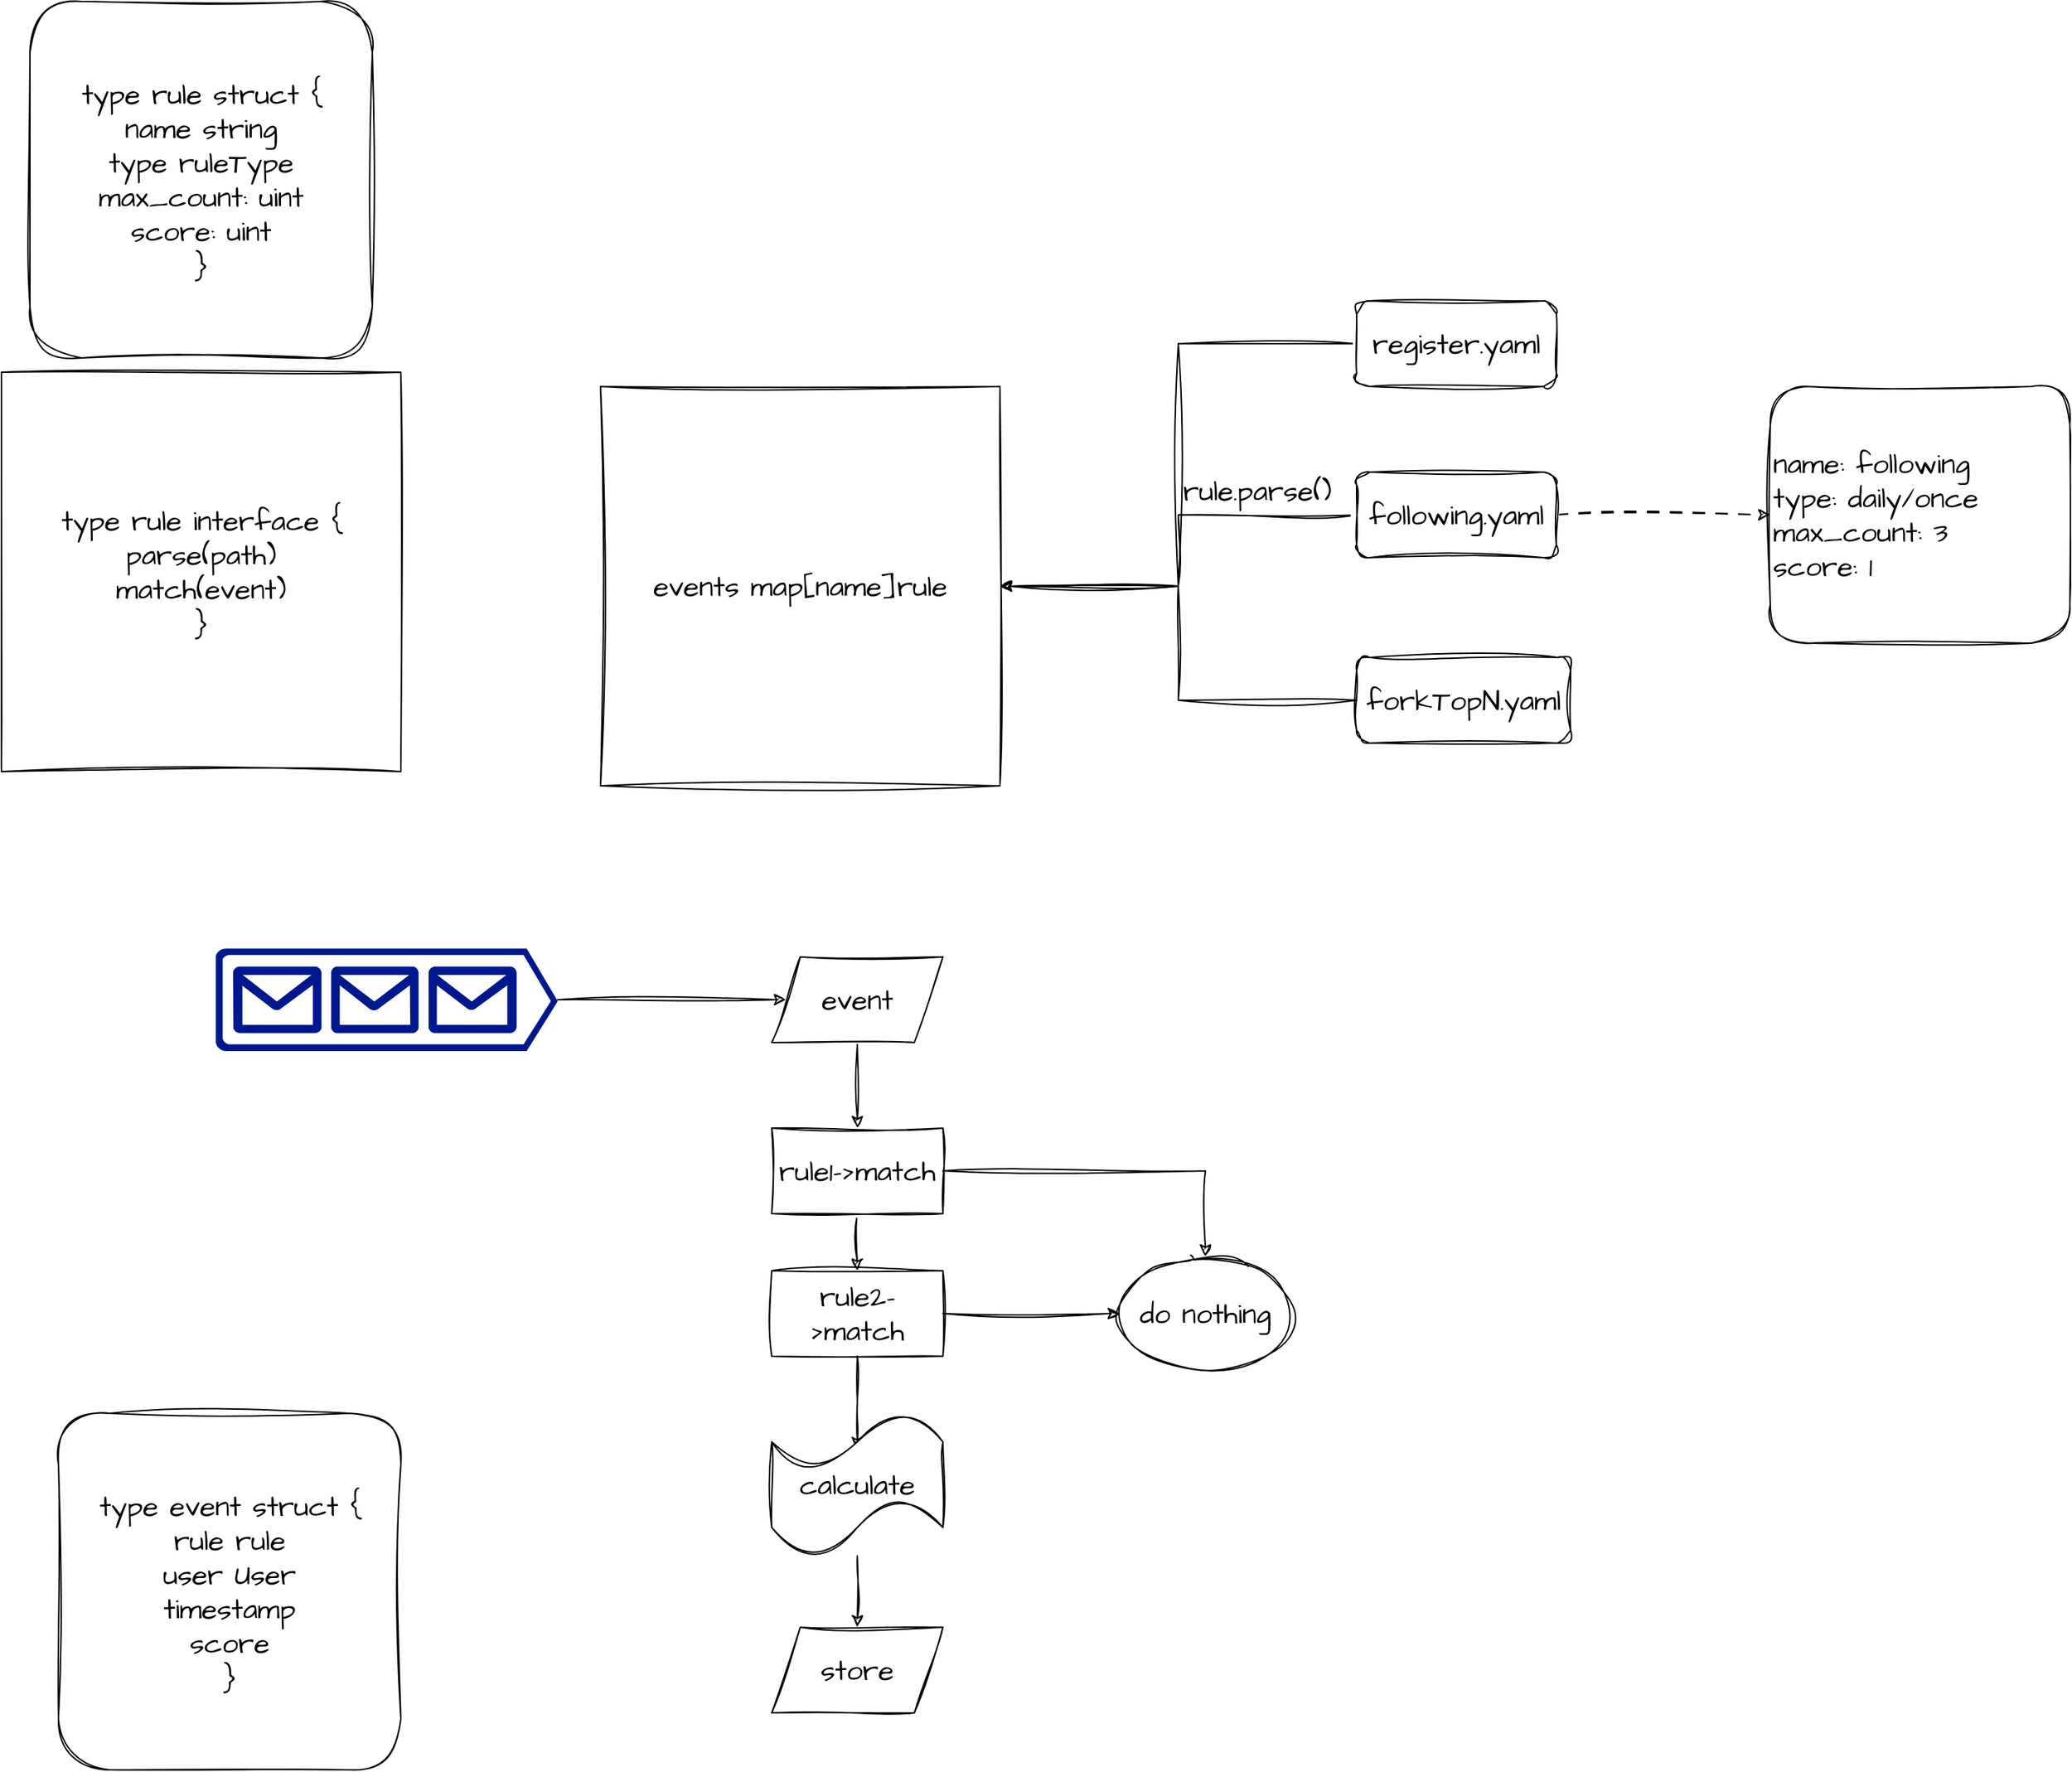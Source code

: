 <mxfile version="21.6.2" type="github">
  <diagram name="第 1 页" id="BolXNVVpIZIhIXVeaR8c">
    <mxGraphModel dx="2901" dy="2283" grid="1" gridSize="10" guides="1" tooltips="1" connect="1" arrows="1" fold="1" page="1" pageScale="1" pageWidth="827" pageHeight="1169" math="0" shadow="0">
      <root>
        <mxCell id="0" />
        <mxCell id="1" parent="0" />
        <mxCell id="87tInjC2edGsik2WXahm-5" style="edgeStyle=orthogonalEdgeStyle;rounded=0;sketch=1;hachureGap=4;jiggle=2;curveFitting=1;orthogonalLoop=1;jettySize=auto;html=1;fontFamily=Architects Daughter;fontSource=https%3A%2F%2Ffonts.googleapis.com%2Fcss%3Ffamily%3DArchitects%2BDaughter;fontSize=16;" parent="1" source="87tInjC2edGsik2WXahm-1" target="87tInjC2edGsik2WXahm-2" edge="1">
          <mxGeometry relative="1" as="geometry" />
        </mxCell>
        <mxCell id="x6LhOUr76Hx3rRvB5yDU-4" style="edgeStyle=orthogonalEdgeStyle;rounded=0;sketch=1;hachureGap=4;jiggle=2;curveFitting=1;orthogonalLoop=1;jettySize=auto;html=1;fontFamily=Architects Daughter;fontSource=https%3A%2F%2Ffonts.googleapis.com%2Fcss%3Ffamily%3DArchitects%2BDaughter;fontSize=16;" edge="1" parent="1" source="87tInjC2edGsik2WXahm-1" target="x6LhOUr76Hx3rRvB5yDU-3">
          <mxGeometry relative="1" as="geometry" />
        </mxCell>
        <mxCell id="87tInjC2edGsik2WXahm-1" value="rule1-&amp;gt;match" style="rounded=0;whiteSpace=wrap;html=1;sketch=1;hachureGap=4;jiggle=2;curveFitting=1;fontFamily=Architects Daughter;fontSource=https%3A%2F%2Ffonts.googleapis.com%2Fcss%3Ffamily%3DArchitects%2BDaughter;fontSize=20;" parent="1" vertex="1">
          <mxGeometry x="170" y="300" width="120" height="60" as="geometry" />
        </mxCell>
        <mxCell id="87tInjC2edGsik2WXahm-8" style="edgeStyle=orthogonalEdgeStyle;rounded=0;sketch=1;hachureGap=4;jiggle=2;curveFitting=1;orthogonalLoop=1;jettySize=auto;html=1;entryX=0.5;entryY=0;entryDx=0;entryDy=0;fontFamily=Architects Daughter;fontSource=https%3A%2F%2Ffonts.googleapis.com%2Fcss%3Ffamily%3DArchitects%2BDaughter;fontSize=16;" parent="1" source="87tInjC2edGsik2WXahm-2" edge="1">
          <mxGeometry relative="1" as="geometry">
            <mxPoint x="230" y="525" as="targetPoint" />
          </mxGeometry>
        </mxCell>
        <mxCell id="x6LhOUr76Hx3rRvB5yDU-5" style="edgeStyle=orthogonalEdgeStyle;rounded=0;sketch=1;hachureGap=4;jiggle=2;curveFitting=1;orthogonalLoop=1;jettySize=auto;html=1;fontFamily=Architects Daughter;fontSource=https%3A%2F%2Ffonts.googleapis.com%2Fcss%3Ffamily%3DArchitects%2BDaughter;fontSize=16;" edge="1" parent="1" source="87tInjC2edGsik2WXahm-2" target="x6LhOUr76Hx3rRvB5yDU-3">
          <mxGeometry relative="1" as="geometry" />
        </mxCell>
        <mxCell id="87tInjC2edGsik2WXahm-2" value="rule2-&amp;gt;match" style="rounded=0;whiteSpace=wrap;html=1;sketch=1;hachureGap=4;jiggle=2;curveFitting=1;fontFamily=Architects Daughter;fontSource=https%3A%2F%2Ffonts.googleapis.com%2Fcss%3Ffamily%3DArchitects%2BDaughter;fontSize=20;" parent="1" vertex="1">
          <mxGeometry x="170" y="400" width="120" height="60" as="geometry" />
        </mxCell>
        <mxCell id="87tInjC2edGsik2WXahm-4" style="edgeStyle=orthogonalEdgeStyle;rounded=0;sketch=1;hachureGap=4;jiggle=2;curveFitting=1;orthogonalLoop=1;jettySize=auto;html=1;fontFamily=Architects Daughter;fontSource=https%3A%2F%2Ffonts.googleapis.com%2Fcss%3Ffamily%3DArchitects%2BDaughter;fontSize=16;" parent="1" source="87tInjC2edGsik2WXahm-3" target="87tInjC2edGsik2WXahm-1" edge="1">
          <mxGeometry relative="1" as="geometry" />
        </mxCell>
        <mxCell id="87tInjC2edGsik2WXahm-3" value="event" style="shape=parallelogram;perimeter=parallelogramPerimeter;whiteSpace=wrap;html=1;fixedSize=1;sketch=1;hachureGap=4;jiggle=2;curveFitting=1;fontFamily=Architects Daughter;fontSource=https%3A%2F%2Ffonts.googleapis.com%2Fcss%3Ffamily%3DArchitects%2BDaughter;fontSize=20;" parent="1" vertex="1">
          <mxGeometry x="170" y="180" width="120" height="60" as="geometry" />
        </mxCell>
        <mxCell id="87tInjC2edGsik2WXahm-6" value="&lt;div&gt;type rule interface {&lt;/div&gt;&lt;div&gt;parse(path)&lt;br&gt;&lt;/div&gt;&lt;div&gt;match(event)&lt;/div&gt;&lt;div&gt;}&lt;br&gt;&lt;/div&gt;" style="whiteSpace=wrap;html=1;aspect=fixed;sketch=1;hachureGap=4;jiggle=2;curveFitting=1;fontFamily=Architects Daughter;fontSource=https%3A%2F%2Ffonts.googleapis.com%2Fcss%3Ffamily%3DArchitects%2BDaughter;fontSize=20;" parent="1" vertex="1">
          <mxGeometry x="-370" y="-230" width="280" height="280" as="geometry" />
        </mxCell>
        <mxCell id="x6LhOUr76Hx3rRvB5yDU-7" style="edgeStyle=orthogonalEdgeStyle;rounded=0;sketch=1;hachureGap=4;jiggle=2;curveFitting=1;orthogonalLoop=1;jettySize=auto;html=1;entryX=0.5;entryY=0;entryDx=0;entryDy=0;fontFamily=Architects Daughter;fontSource=https%3A%2F%2Ffonts.googleapis.com%2Fcss%3Ffamily%3DArchitects%2BDaughter;fontSize=16;" edge="1" parent="1" source="87tInjC2edGsik2WXahm-9" target="x6LhOUr76Hx3rRvB5yDU-6">
          <mxGeometry relative="1" as="geometry" />
        </mxCell>
        <mxCell id="87tInjC2edGsik2WXahm-9" value="calculate" style="shape=tape;whiteSpace=wrap;html=1;sketch=1;hachureGap=4;jiggle=2;curveFitting=1;fontFamily=Architects Daughter;fontSource=https%3A%2F%2Ffonts.googleapis.com%2Fcss%3Ffamily%3DArchitects%2BDaughter;fontSize=20;" parent="1" vertex="1">
          <mxGeometry x="170" y="500" width="120" height="100" as="geometry" />
        </mxCell>
        <mxCell id="87tInjC2edGsik2WXahm-10" value="&lt;div&gt;type event struct {&lt;/div&gt;&lt;div&gt;rule rule&lt;br&gt;&lt;/div&gt;&lt;div&gt;user User&lt;/div&gt;&lt;div&gt;timestamp&lt;/div&gt;&lt;div&gt;score&lt;br&gt;&lt;/div&gt;&lt;div&gt;}&lt;br&gt;&lt;/div&gt;" style="rounded=1;whiteSpace=wrap;html=1;sketch=1;hachureGap=4;jiggle=2;curveFitting=1;fontFamily=Architects Daughter;fontSource=https%3A%2F%2Ffonts.googleapis.com%2Fcss%3Ffamily%3DArchitects%2BDaughter;fontSize=20;" parent="1" vertex="1">
          <mxGeometry x="-330" y="500" width="240" height="250" as="geometry" />
        </mxCell>
        <mxCell id="x6LhOUr76Hx3rRvB5yDU-3" value="do nothing" style="ellipse;whiteSpace=wrap;html=1;sketch=1;hachureGap=4;jiggle=2;curveFitting=1;fontFamily=Architects Daughter;fontSource=https%3A%2F%2Ffonts.googleapis.com%2Fcss%3Ffamily%3DArchitects%2BDaughter;fontSize=20;" vertex="1" parent="1">
          <mxGeometry x="414" y="390" width="120" height="80" as="geometry" />
        </mxCell>
        <mxCell id="x6LhOUr76Hx3rRvB5yDU-6" value="store" style="shape=parallelogram;perimeter=parallelogramPerimeter;whiteSpace=wrap;html=1;fixedSize=1;sketch=1;hachureGap=4;jiggle=2;curveFitting=1;fontFamily=Architects Daughter;fontSource=https%3A%2F%2Ffonts.googleapis.com%2Fcss%3Ffamily%3DArchitects%2BDaughter;fontSize=20;" vertex="1" parent="1">
          <mxGeometry x="170" y="650" width="120" height="60" as="geometry" />
        </mxCell>
        <mxCell id="x6LhOUr76Hx3rRvB5yDU-8" value="events map[name]rule" style="whiteSpace=wrap;html=1;aspect=fixed;sketch=1;hachureGap=4;jiggle=2;curveFitting=1;fontFamily=Architects Daughter;fontSource=https%3A%2F%2Ffonts.googleapis.com%2Fcss%3Ffamily%3DArchitects%2BDaughter;fontSize=20;" vertex="1" parent="1">
          <mxGeometry x="50" y="-220" width="280" height="280" as="geometry" />
        </mxCell>
        <mxCell id="x6LhOUr76Hx3rRvB5yDU-11" style="edgeStyle=orthogonalEdgeStyle;rounded=0;sketch=1;hachureGap=4;jiggle=2;curveFitting=1;orthogonalLoop=1;jettySize=auto;html=1;fontFamily=Architects Daughter;fontSource=https%3A%2F%2Ffonts.googleapis.com%2Fcss%3Ffamily%3DArchitects%2BDaughter;fontSize=16;" edge="1" parent="1" source="x6LhOUr76Hx3rRvB5yDU-9" target="x6LhOUr76Hx3rRvB5yDU-8">
          <mxGeometry relative="1" as="geometry" />
        </mxCell>
        <mxCell id="x6LhOUr76Hx3rRvB5yDU-9" value="register.yaml" style="rounded=1;whiteSpace=wrap;html=1;sketch=1;hachureGap=4;jiggle=2;curveFitting=1;fontFamily=Architects Daughter;fontSource=https%3A%2F%2Ffonts.googleapis.com%2Fcss%3Ffamily%3DArchitects%2BDaughter;fontSize=20;" vertex="1" parent="1">
          <mxGeometry x="580" y="-280" width="140" height="60" as="geometry" />
        </mxCell>
        <mxCell id="x6LhOUr76Hx3rRvB5yDU-12" style="edgeStyle=orthogonalEdgeStyle;rounded=0;sketch=1;hachureGap=4;jiggle=2;curveFitting=1;orthogonalLoop=1;jettySize=auto;html=1;fontFamily=Architects Daughter;fontSource=https%3A%2F%2Ffonts.googleapis.com%2Fcss%3Ffamily%3DArchitects%2BDaughter;fontSize=16;" edge="1" parent="1" source="x6LhOUr76Hx3rRvB5yDU-10" target="x6LhOUr76Hx3rRvB5yDU-8">
          <mxGeometry relative="1" as="geometry" />
        </mxCell>
        <mxCell id="x6LhOUr76Hx3rRvB5yDU-15" style="edgeStyle=orthogonalEdgeStyle;rounded=0;sketch=1;hachureGap=4;jiggle=2;curveFitting=1;orthogonalLoop=1;jettySize=auto;html=1;fontFamily=Architects Daughter;fontSource=https%3A%2F%2Ffonts.googleapis.com%2Fcss%3Ffamily%3DArchitects%2BDaughter;fontSize=16;dashed=1;dashPattern=8 8;" edge="1" parent="1" source="x6LhOUr76Hx3rRvB5yDU-10" target="x6LhOUr76Hx3rRvB5yDU-14">
          <mxGeometry relative="1" as="geometry" />
        </mxCell>
        <mxCell id="x6LhOUr76Hx3rRvB5yDU-10" value="following.yaml" style="rounded=1;whiteSpace=wrap;html=1;sketch=1;hachureGap=4;jiggle=2;curveFitting=1;fontFamily=Architects Daughter;fontSource=https%3A%2F%2Ffonts.googleapis.com%2Fcss%3Ffamily%3DArchitects%2BDaughter;fontSize=20;" vertex="1" parent="1">
          <mxGeometry x="580" y="-160" width="140" height="60" as="geometry" />
        </mxCell>
        <mxCell id="x6LhOUr76Hx3rRvB5yDU-13" value="rule.parse()" style="text;html=1;align=center;verticalAlign=middle;resizable=0;points=[];autosize=1;strokeColor=none;fillColor=none;fontSize=20;fontFamily=Architects Daughter;" vertex="1" parent="1">
          <mxGeometry x="445" y="-167" width="130" height="40" as="geometry" />
        </mxCell>
        <mxCell id="x6LhOUr76Hx3rRvB5yDU-14" value="&lt;div align=&quot;left&quot;&gt;name: following&lt;/div&gt;&lt;div align=&quot;left&quot;&gt;type: daily/once&lt;br&gt;&lt;/div&gt;&lt;div align=&quot;left&quot;&gt;max_count: 3&lt;br&gt;&lt;/div&gt;&lt;div align=&quot;left&quot;&gt;score: 1&lt;br&gt;&lt;/div&gt;" style="rounded=1;whiteSpace=wrap;html=1;sketch=1;hachureGap=4;jiggle=2;curveFitting=1;fontFamily=Architects Daughter;fontSource=https%3A%2F%2Ffonts.googleapis.com%2Fcss%3Ffamily%3DArchitects%2BDaughter;fontSize=20;align=left;" vertex="1" parent="1">
          <mxGeometry x="870" y="-220" width="210" height="180" as="geometry" />
        </mxCell>
        <mxCell id="x6LhOUr76Hx3rRvB5yDU-17" style="edgeStyle=orthogonalEdgeStyle;rounded=0;sketch=1;hachureGap=4;jiggle=2;curveFitting=1;orthogonalLoop=1;jettySize=auto;html=1;entryX=1;entryY=0.5;entryDx=0;entryDy=0;fontFamily=Architects Daughter;fontSource=https%3A%2F%2Ffonts.googleapis.com%2Fcss%3Ffamily%3DArchitects%2BDaughter;fontSize=16;" edge="1" parent="1" source="x6LhOUr76Hx3rRvB5yDU-16" target="x6LhOUr76Hx3rRvB5yDU-8">
          <mxGeometry relative="1" as="geometry" />
        </mxCell>
        <mxCell id="x6LhOUr76Hx3rRvB5yDU-16" value="forkTopN.yaml" style="rounded=1;whiteSpace=wrap;html=1;sketch=1;hachureGap=4;jiggle=2;curveFitting=1;fontFamily=Architects Daughter;fontSource=https%3A%2F%2Ffonts.googleapis.com%2Fcss%3Ffamily%3DArchitects%2BDaughter;fontSize=20;" vertex="1" parent="1">
          <mxGeometry x="580" y="-30" width="150" height="60" as="geometry" />
        </mxCell>
        <mxCell id="x6LhOUr76Hx3rRvB5yDU-19" style="edgeStyle=orthogonalEdgeStyle;rounded=0;sketch=1;hachureGap=4;jiggle=2;curveFitting=1;orthogonalLoop=1;jettySize=auto;html=1;entryX=0;entryY=0.5;entryDx=0;entryDy=0;fontFamily=Architects Daughter;fontSource=https%3A%2F%2Ffonts.googleapis.com%2Fcss%3Ffamily%3DArchitects%2BDaughter;fontSize=16;" edge="1" parent="1" source="x6LhOUr76Hx3rRvB5yDU-18" target="87tInjC2edGsik2WXahm-3">
          <mxGeometry relative="1" as="geometry" />
        </mxCell>
        <mxCell id="x6LhOUr76Hx3rRvB5yDU-18" value="" style="sketch=0;aspect=fixed;pointerEvents=1;shadow=0;dashed=0;html=1;strokeColor=none;labelPosition=center;verticalLabelPosition=bottom;verticalAlign=top;align=center;fillColor=#00188D;shape=mxgraph.azure.queue_generic;hachureGap=4;jiggle=2;curveFitting=1;fontFamily=Architects Daughter;fontSource=https%3A%2F%2Ffonts.googleapis.com%2Fcss%3Ffamily%3DArchitects%2BDaughter;fontSize=20;" vertex="1" parent="1">
          <mxGeometry x="-220" y="174" width="240" height="72" as="geometry" />
        </mxCell>
        <mxCell id="x6LhOUr76Hx3rRvB5yDU-20" value="&lt;div&gt;type rule struct {&lt;/div&gt;&lt;div&gt;name string&lt;/div&gt;&lt;div&gt;type ruleType&lt;/div&gt;&lt;div&gt;max_count: uint&lt;/div&gt;&lt;div&gt;score: uint&lt;br&gt;&lt;/div&gt;&lt;div&gt;}&lt;br&gt;&lt;/div&gt;" style="rounded=1;whiteSpace=wrap;html=1;sketch=1;hachureGap=4;jiggle=2;curveFitting=1;fontFamily=Architects Daughter;fontSource=https%3A%2F%2Ffonts.googleapis.com%2Fcss%3Ffamily%3DArchitects%2BDaughter;fontSize=20;" vertex="1" parent="1">
          <mxGeometry x="-350" y="-490" width="240" height="250" as="geometry" />
        </mxCell>
      </root>
    </mxGraphModel>
  </diagram>
</mxfile>
